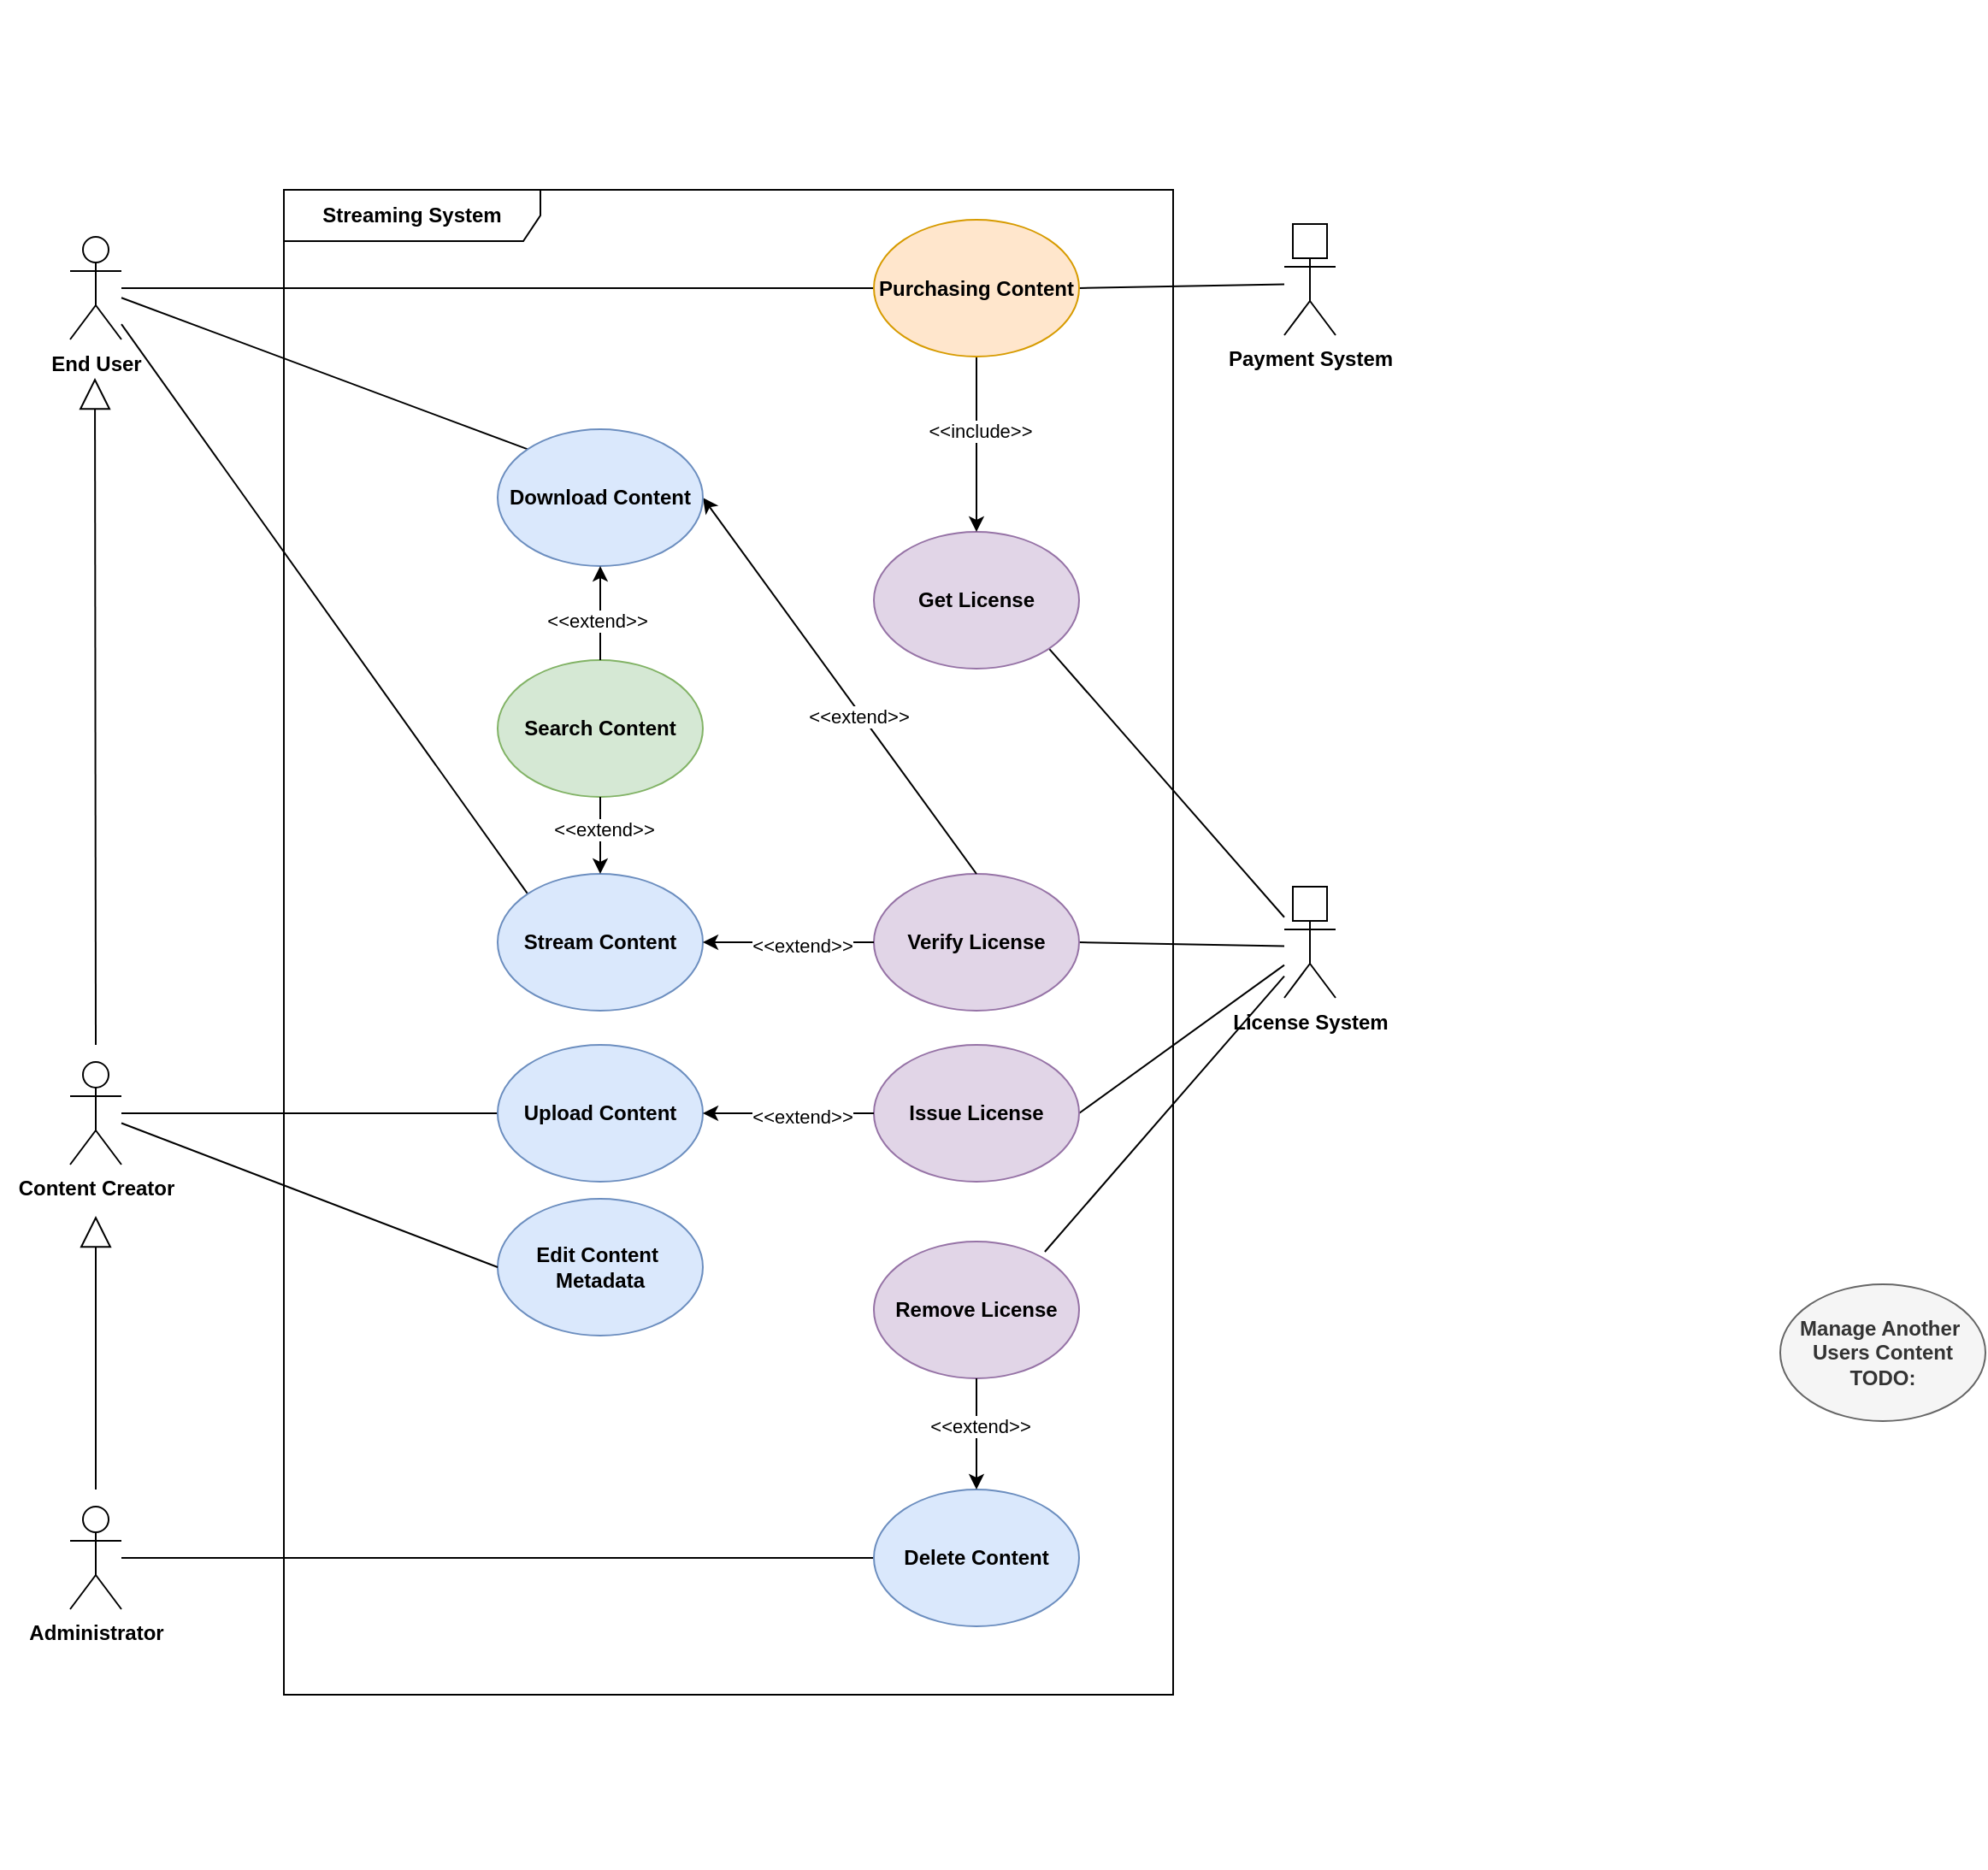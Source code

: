 <mxfile version="24.2.1" type="device">
  <diagram name="Page-1" id="yoR4f81BSue-psXf4Bo5">
    <mxGraphModel dx="2010" dy="1059" grid="1" gridSize="10" guides="1" tooltips="1" connect="1" arrows="1" fold="1" page="1" pageScale="1" pageWidth="850" pageHeight="1100" math="0" shadow="0">
      <root>
        <mxCell id="0" />
        <mxCell id="1" parent="0" />
        <mxCell id="1g0vZA3ziAIKpFJKvP0T-1" value="End User" style="shape=umlActor;verticalLabelPosition=bottom;verticalAlign=top;html=1;fontStyle=1" parent="1" vertex="1">
          <mxGeometry x="50" y="137.5" width="30" height="60" as="geometry" />
        </mxCell>
        <mxCell id="1g0vZA3ziAIKpFJKvP0T-3" value="Administrator" style="shape=umlActor;verticalLabelPosition=bottom;verticalAlign=top;html=1;fontStyle=1" parent="1" vertex="1">
          <mxGeometry x="50" y="880" width="30" height="60" as="geometry" />
        </mxCell>
        <mxCell id="1g0vZA3ziAIKpFJKvP0T-5" value="Content Creator" style="shape=umlActor;verticalLabelPosition=bottom;verticalAlign=top;html=1;fontStyle=1" parent="1" vertex="1">
          <mxGeometry x="50" y="620" width="30" height="60" as="geometry" />
        </mxCell>
        <mxCell id="ntI7J29-e9_nR_7QldBN-4" value="" style="endArrow=none;html=1;rounded=0;entryX=0;entryY=0.5;entryDx=0;entryDy=0;fontStyle=1" parent="1" source="1g0vZA3ziAIKpFJKvP0T-5" target="1g0vZA3ziAIKpFJKvP0T-35" edge="1">
          <mxGeometry width="50" height="50" relative="1" as="geometry">
            <mxPoint x="550" y="857.5" as="sourcePoint" />
            <mxPoint x="600" y="807.5" as="targetPoint" />
          </mxGeometry>
        </mxCell>
        <mxCell id="ntI7J29-e9_nR_7QldBN-5" value="" style="endArrow=none;html=1;rounded=0;entryX=1;entryY=1;entryDx=0;entryDy=0;fontStyle=1" parent="1" source="opZUWP1MInvZ8Omkorfc-9" target="SnJYljw1024A2q-Mxv-v-2" edge="1">
          <mxGeometry width="50" height="50" relative="1" as="geometry">
            <mxPoint x="700" y="497.5" as="sourcePoint" />
            <mxPoint x="640" y="502.5" as="targetPoint" />
          </mxGeometry>
        </mxCell>
        <mxCell id="ntI7J29-e9_nR_7QldBN-8" value="Payment System" style="shape=umlActor;verticalLabelPosition=bottom;verticalAlign=top;html=1;fontStyle=1" parent="1" vertex="1">
          <mxGeometry x="760" y="135" width="30" height="60" as="geometry" />
        </mxCell>
        <mxCell id="ntI7J29-e9_nR_7QldBN-9" value="" style="whiteSpace=wrap;html=1;aspect=fixed;strokeColor=default;align=center;verticalAlign=top;fontFamily=Helvetica;fontSize=12;fontColor=default;fillColor=default;fontStyle=1" parent="1" vertex="1">
          <mxGeometry x="765" y="130" width="20" height="20" as="geometry" />
        </mxCell>
        <mxCell id="SnJYljw1024A2q-Mxv-v-5" value="" style="endArrow=none;html=1;rounded=0;exitX=1;exitY=0.5;exitDx=0;exitDy=0;fontStyle=1" parent="1" source="1g0vZA3ziAIKpFJKvP0T-39" target="ntI7J29-e9_nR_7QldBN-8" edge="1">
          <mxGeometry width="50" height="50" relative="1" as="geometry">
            <mxPoint x="670" y="295" as="sourcePoint" />
            <mxPoint x="720" y="245" as="targetPoint" />
          </mxGeometry>
        </mxCell>
        <mxCell id="SnJYljw1024A2q-Mxv-v-6" value="" style="endArrow=none;html=1;rounded=0;exitX=1;exitY=0.5;exitDx=0;exitDy=0;fontStyle=1" parent="1" source="ntI7J29-e9_nR_7QldBN-1" target="opZUWP1MInvZ8Omkorfc-9" edge="1">
          <mxGeometry width="50" height="50" relative="1" as="geometry">
            <mxPoint x="670" y="632.5" as="sourcePoint" />
            <mxPoint x="740" y="534.254" as="targetPoint" />
          </mxGeometry>
        </mxCell>
        <mxCell id="SnJYljw1024A2q-Mxv-v-7" value="" style="endArrow=none;html=1;rounded=0;entryX=0;entryY=0.5;entryDx=0;entryDy=0;fontStyle=1" parent="1" source="1g0vZA3ziAIKpFJKvP0T-1" target="1g0vZA3ziAIKpFJKvP0T-39" edge="1">
          <mxGeometry width="50" height="50" relative="1" as="geometry">
            <mxPoint x="440" y="237.5" as="sourcePoint" />
            <mxPoint x="490" y="187.5" as="targetPoint" />
          </mxGeometry>
        </mxCell>
        <mxCell id="SnJYljw1024A2q-Mxv-v-8" value="" style="endArrow=none;html=1;rounded=0;entryX=0;entryY=0;entryDx=0;entryDy=0;fontStyle=1" parent="1" source="1g0vZA3ziAIKpFJKvP0T-1" target="1g0vZA3ziAIKpFJKvP0T-36" edge="1">
          <mxGeometry width="50" height="50" relative="1" as="geometry">
            <mxPoint x="300" y="157.5" as="sourcePoint" />
            <mxPoint x="350" y="107.5" as="targetPoint" />
          </mxGeometry>
        </mxCell>
        <mxCell id="SnJYljw1024A2q-Mxv-v-9" value="" style="endArrow=none;html=1;rounded=0;exitX=0;exitY=0;exitDx=0;exitDy=0;fontStyle=1" parent="1" source="1g0vZA3ziAIKpFJKvP0T-37" target="1g0vZA3ziAIKpFJKvP0T-1" edge="1">
          <mxGeometry width="50" height="50" relative="1" as="geometry">
            <mxPoint x="300" y="332.5" as="sourcePoint" />
            <mxPoint x="350" y="282.5" as="targetPoint" />
          </mxGeometry>
        </mxCell>
        <mxCell id="opZUWP1MInvZ8Omkorfc-3" value="" style="endArrow=none;html=1;rounded=0;fontStyle=1;entryX=0;entryY=0.5;entryDx=0;entryDy=0;" parent="1" source="1g0vZA3ziAIKpFJKvP0T-3" target="SnJYljw1024A2q-Mxv-v-15" edge="1">
          <mxGeometry width="50" height="50" relative="1" as="geometry">
            <mxPoint x="370" y="832.5" as="sourcePoint" />
            <mxPoint x="420" y="782.5" as="targetPoint" />
          </mxGeometry>
        </mxCell>
        <mxCell id="opZUWP1MInvZ8Omkorfc-9" value="License System" style="shape=umlActor;verticalLabelPosition=bottom;verticalAlign=top;html=1;fontStyle=1" parent="1" vertex="1">
          <mxGeometry x="760" y="522.5" width="30" height="60" as="geometry" />
        </mxCell>
        <mxCell id="opZUWP1MInvZ8Omkorfc-10" value="" style="whiteSpace=wrap;html=1;aspect=fixed;strokeColor=default;align=center;verticalAlign=top;fontFamily=Helvetica;fontSize=12;fontColor=default;fillColor=default;fontStyle=1" parent="1" vertex="1">
          <mxGeometry x="765" y="517.5" width="20" height="20" as="geometry" />
        </mxCell>
        <mxCell id="opZUWP1MInvZ8Omkorfc-14" value="" style="endArrow=none;html=1;rounded=0;exitX=1;exitY=0.5;exitDx=0;exitDy=0;fontStyle=1" parent="1" source="opZUWP1MInvZ8Omkorfc-13" target="opZUWP1MInvZ8Omkorfc-9" edge="1">
          <mxGeometry width="50" height="50" relative="1" as="geometry">
            <mxPoint x="420" y="607.5" as="sourcePoint" />
            <mxPoint x="470" y="557.5" as="targetPoint" />
          </mxGeometry>
        </mxCell>
        <mxCell id="1g0vZA3ziAIKpFJKvP0T-35" value="Upload Content" style="ellipse;whiteSpace=wrap;html=1;fillColor=#dae8fc;strokeColor=#6c8ebf;fontStyle=1" parent="1" vertex="1">
          <mxGeometry x="300" y="610" width="120" height="80" as="geometry" />
        </mxCell>
        <mxCell id="1g0vZA3ziAIKpFJKvP0T-37" value="Stream Content" style="ellipse;whiteSpace=wrap;html=1;fillColor=#dae8fc;strokeColor=#6c8ebf;fontStyle=1" parent="1" vertex="1">
          <mxGeometry x="300" y="510" width="120" height="80" as="geometry" />
        </mxCell>
        <mxCell id="ntI7J29-e9_nR_7QldBN-1" value="Issue License" style="ellipse;whiteSpace=wrap;html=1;fillColor=#e1d5e7;strokeColor=#9673a6;fontStyle=1" parent="1" vertex="1">
          <mxGeometry x="520" y="610" width="120" height="80" as="geometry" />
        </mxCell>
        <mxCell id="ntI7J29-e9_nR_7QldBN-2" value="" style="endArrow=classic;html=1;rounded=0;fontStyle=1;entryX=1;entryY=0.5;entryDx=0;entryDy=0;exitX=0;exitY=0.5;exitDx=0;exitDy=0;" parent="1" source="ntI7J29-e9_nR_7QldBN-1" target="1g0vZA3ziAIKpFJKvP0T-35" edge="1">
          <mxGeometry width="50" height="50" relative="1" as="geometry">
            <mxPoint x="480" y="735" as="sourcePoint" />
            <mxPoint x="960" y="690" as="targetPoint" />
          </mxGeometry>
        </mxCell>
        <mxCell id="ntI7J29-e9_nR_7QldBN-3" value="&amp;lt;&amp;lt;extend&amp;gt;&amp;gt;" style="edgeLabel;html=1;align=center;verticalAlign=middle;resizable=0;points=[];fontStyle=0" parent="ntI7J29-e9_nR_7QldBN-2" vertex="1" connectable="0">
          <mxGeometry x="-0.149" y="2" relative="1" as="geometry">
            <mxPoint as="offset" />
          </mxGeometry>
        </mxCell>
        <mxCell id="SnJYljw1024A2q-Mxv-v-2" value="Get License" style="ellipse;whiteSpace=wrap;html=1;fillColor=#e1d5e7;strokeColor=#9673a6;fontStyle=1" parent="1" vertex="1">
          <mxGeometry x="520" y="310" width="120" height="80" as="geometry" />
        </mxCell>
        <mxCell id="SnJYljw1024A2q-Mxv-v-3" value="" style="endArrow=classic;html=1;rounded=0;exitX=0.5;exitY=1;exitDx=0;exitDy=0;entryX=0.5;entryY=0;entryDx=0;entryDy=0;fontStyle=1" parent="1" source="1g0vZA3ziAIKpFJKvP0T-39" target="SnJYljw1024A2q-Mxv-v-2" edge="1">
          <mxGeometry width="50" height="50" relative="1" as="geometry">
            <mxPoint x="580" y="195" as="sourcePoint" />
            <mxPoint x="580" y="265" as="targetPoint" />
          </mxGeometry>
        </mxCell>
        <mxCell id="SnJYljw1024A2q-Mxv-v-4" value="&amp;lt;&amp;lt;include&amp;gt;&amp;gt;" style="edgeLabel;html=1;align=center;verticalAlign=middle;resizable=0;points=[];fontStyle=0" parent="SnJYljw1024A2q-Mxv-v-3" vertex="1" connectable="0">
          <mxGeometry x="-0.149" y="2" relative="1" as="geometry">
            <mxPoint as="offset" />
          </mxGeometry>
        </mxCell>
        <mxCell id="SnJYljw1024A2q-Mxv-v-15" value="Delete Content" style="ellipse;whiteSpace=wrap;html=1;fillColor=#dae8fc;strokeColor=#6c8ebf;fontStyle=1" parent="1" vertex="1">
          <mxGeometry x="520" y="870" width="120" height="80" as="geometry" />
        </mxCell>
        <mxCell id="opZUWP1MInvZ8Omkorfc-13" value="Verify License" style="ellipse;whiteSpace=wrap;html=1;fillColor=#e1d5e7;strokeColor=#9673a6;fontStyle=1" parent="1" vertex="1">
          <mxGeometry x="520" y="510" width="120" height="80" as="geometry" />
        </mxCell>
        <mxCell id="opZUWP1MInvZ8Omkorfc-15" value="" style="endArrow=classic;html=1;rounded=0;entryX=1;entryY=0.5;entryDx=0;entryDy=0;fontStyle=1;exitX=0.5;exitY=0;exitDx=0;exitDy=0;" parent="1" source="opZUWP1MInvZ8Omkorfc-13" target="1g0vZA3ziAIKpFJKvP0T-36" edge="1">
          <mxGeometry width="50" height="50" relative="1" as="geometry">
            <mxPoint x="430" y="505" as="sourcePoint" />
            <mxPoint x="590" y="360" as="targetPoint" />
          </mxGeometry>
        </mxCell>
        <mxCell id="opZUWP1MInvZ8Omkorfc-16" value="&amp;lt;&amp;lt;extend&amp;gt;&amp;gt;" style="edgeLabel;html=1;align=center;verticalAlign=middle;resizable=0;points=[];fontStyle=0" parent="opZUWP1MInvZ8Omkorfc-15" vertex="1" connectable="0">
          <mxGeometry x="-0.149" y="2" relative="1" as="geometry">
            <mxPoint as="offset" />
          </mxGeometry>
        </mxCell>
        <mxCell id="opZUWP1MInvZ8Omkorfc-17" value="" style="endArrow=classic;html=1;rounded=0;fontStyle=1;entryX=1;entryY=0.5;entryDx=0;entryDy=0;exitX=0;exitY=0.5;exitDx=0;exitDy=0;" parent="1" source="opZUWP1MInvZ8Omkorfc-13" target="1g0vZA3ziAIKpFJKvP0T-37" edge="1">
          <mxGeometry width="50" height="50" relative="1" as="geometry">
            <mxPoint x="470" y="460" as="sourcePoint" />
            <mxPoint x="440" y="535" as="targetPoint" />
          </mxGeometry>
        </mxCell>
        <mxCell id="opZUWP1MInvZ8Omkorfc-18" value="&amp;lt;&amp;lt;extend&amp;gt;&amp;gt;" style="edgeLabel;html=1;align=center;verticalAlign=middle;resizable=0;points=[];fontStyle=0" parent="opZUWP1MInvZ8Omkorfc-17" vertex="1" connectable="0">
          <mxGeometry x="-0.149" y="2" relative="1" as="geometry">
            <mxPoint as="offset" />
          </mxGeometry>
        </mxCell>
        <mxCell id="1g0vZA3ziAIKpFJKvP0T-36" value="Download Content" style="ellipse;whiteSpace=wrap;html=1;fillColor=#dae8fc;strokeColor=#6c8ebf;fontStyle=1" parent="1" vertex="1">
          <mxGeometry x="300" y="250" width="120" height="80" as="geometry" />
        </mxCell>
        <mxCell id="1g0vZA3ziAIKpFJKvP0T-39" value="&lt;span&gt;Purchasing Content&lt;/span&gt;" style="ellipse;whiteSpace=wrap;html=1;fillColor=#ffe6cc;strokeColor=#d79b00;fontStyle=1" parent="1" vertex="1">
          <mxGeometry x="520" y="127.5" width="120" height="80" as="geometry" />
        </mxCell>
        <mxCell id="Dzd_2CjebibT4iyNx69e-1" value="&lt;span&gt;Streaming System&lt;/span&gt;" style="shape=umlFrame;whiteSpace=wrap;html=1;pointerEvents=0;width=150;height=30;fontStyle=1" parent="1" vertex="1">
          <mxGeometry x="175" y="110" width="520" height="880" as="geometry" />
        </mxCell>
        <mxCell id="Dzd_2CjebibT4iyNx69e-10" value="Remove License" style="ellipse;whiteSpace=wrap;html=1;fillColor=#e1d5e7;strokeColor=#9673a6;fontStyle=1" parent="1" vertex="1">
          <mxGeometry x="520" y="725" width="120" height="80" as="geometry" />
        </mxCell>
        <mxCell id="Dzd_2CjebibT4iyNx69e-11" value="" style="endArrow=classic;html=1;rounded=0;entryX=0.5;entryY=0;entryDx=0;entryDy=0;fontStyle=1;exitX=0.5;exitY=1;exitDx=0;exitDy=0;" parent="1" source="Dzd_2CjebibT4iyNx69e-10" target="SnJYljw1024A2q-Mxv-v-15" edge="1">
          <mxGeometry width="50" height="50" relative="1" as="geometry">
            <mxPoint x="480" y="845" as="sourcePoint" />
            <mxPoint x="547" y="593" as="targetPoint" />
          </mxGeometry>
        </mxCell>
        <mxCell id="Dzd_2CjebibT4iyNx69e-12" value="&amp;lt;&amp;lt;extend&amp;gt;&amp;gt;" style="edgeLabel;html=1;align=center;verticalAlign=middle;resizable=0;points=[];fontStyle=0" parent="Dzd_2CjebibT4iyNx69e-11" vertex="1" connectable="0">
          <mxGeometry x="-0.149" y="2" relative="1" as="geometry">
            <mxPoint as="offset" />
          </mxGeometry>
        </mxCell>
        <mxCell id="Dzd_2CjebibT4iyNx69e-13" value="" style="endArrow=none;html=1;rounded=0;exitX=0.833;exitY=0.075;exitDx=0;exitDy=0;exitPerimeter=0;fontStyle=1" parent="1" source="Dzd_2CjebibT4iyNx69e-10" target="opZUWP1MInvZ8Omkorfc-9" edge="1">
          <mxGeometry width="50" height="50" relative="1" as="geometry">
            <mxPoint x="610" y="765" as="sourcePoint" />
            <mxPoint x="750" y="585" as="targetPoint" />
          </mxGeometry>
        </mxCell>
        <mxCell id="Dzd_2CjebibT4iyNx69e-16" value="" style="endArrow=none;html=1;rounded=0;strokeColor=#FFFFFF;" parent="1" edge="1">
          <mxGeometry width="50" height="50" relative="1" as="geometry">
            <mxPoint x="840" y="1090" as="sourcePoint" />
            <mxPoint x="840" as="targetPoint" />
          </mxGeometry>
        </mxCell>
        <mxCell id="Dzd_2CjebibT4iyNx69e-17" value="" style="endArrow=none;html=1;rounded=0;strokeColor=#FFFFFF;" parent="1" edge="1">
          <mxGeometry width="50" height="50" relative="1" as="geometry">
            <mxPoint x="10" y="1090" as="sourcePoint" />
            <mxPoint x="10" as="targetPoint" />
          </mxGeometry>
        </mxCell>
        <mxCell id="krW0TiECWz97Wqc-BhZG-1" value="Search Content" style="ellipse;whiteSpace=wrap;html=1;fillColor=#d5e8d4;strokeColor=#82b366;fontStyle=1" parent="1" vertex="1">
          <mxGeometry x="300" y="385" width="120" height="80" as="geometry" />
        </mxCell>
        <mxCell id="krW0TiECWz97Wqc-BhZG-2" value="" style="endArrow=classic;html=1;rounded=0;entryX=0.5;entryY=1;entryDx=0;entryDy=0;fontStyle=1;exitX=0.5;exitY=0;exitDx=0;exitDy=0;" parent="1" source="krW0TiECWz97Wqc-BhZG-1" target="1g0vZA3ziAIKpFJKvP0T-36" edge="1">
          <mxGeometry width="50" height="50" relative="1" as="geometry">
            <mxPoint x="360" y="285" as="sourcePoint" />
            <mxPoint x="419" y="243" as="targetPoint" />
          </mxGeometry>
        </mxCell>
        <mxCell id="krW0TiECWz97Wqc-BhZG-3" value="&amp;lt;&amp;lt;extend&amp;gt;&amp;gt;" style="edgeLabel;html=1;align=center;verticalAlign=middle;resizable=0;points=[];fontStyle=0" parent="krW0TiECWz97Wqc-BhZG-2" vertex="1" connectable="0">
          <mxGeometry x="-0.149" y="2" relative="1" as="geometry">
            <mxPoint as="offset" />
          </mxGeometry>
        </mxCell>
        <mxCell id="krW0TiECWz97Wqc-BhZG-4" value="" style="endArrow=classic;html=1;rounded=0;entryX=0.5;entryY=0;entryDx=0;entryDy=0;fontStyle=1;exitX=0.5;exitY=1;exitDx=0;exitDy=0;" parent="1" source="krW0TiECWz97Wqc-BhZG-1" target="1g0vZA3ziAIKpFJKvP0T-37" edge="1">
          <mxGeometry width="50" height="50" relative="1" as="geometry">
            <mxPoint x="548" y="402" as="sourcePoint" />
            <mxPoint x="419" y="343" as="targetPoint" />
          </mxGeometry>
        </mxCell>
        <mxCell id="krW0TiECWz97Wqc-BhZG-5" value="&amp;lt;&amp;lt;extend&amp;gt;&amp;gt;" style="edgeLabel;html=1;align=center;verticalAlign=middle;resizable=0;points=[];fontStyle=0" parent="krW0TiECWz97Wqc-BhZG-4" vertex="1" connectable="0">
          <mxGeometry x="-0.149" y="2" relative="1" as="geometry">
            <mxPoint as="offset" />
          </mxGeometry>
        </mxCell>
        <mxCell id="krW0TiECWz97Wqc-BhZG-8" value="" style="endArrow=block;endSize=16;endFill=0;html=1;rounded=0;" parent="1" edge="1">
          <mxGeometry width="160" relative="1" as="geometry">
            <mxPoint x="65" y="610" as="sourcePoint" />
            <mxPoint x="64.5" y="220" as="targetPoint" />
          </mxGeometry>
        </mxCell>
        <mxCell id="krW0TiECWz97Wqc-BhZG-9" value="" style="endArrow=block;endSize=16;endFill=0;html=1;rounded=0;" parent="1" edge="1">
          <mxGeometry width="160" relative="1" as="geometry">
            <mxPoint x="65" y="870" as="sourcePoint" />
            <mxPoint x="65" y="710" as="targetPoint" />
          </mxGeometry>
        </mxCell>
        <mxCell id="krW0TiECWz97Wqc-BhZG-13" value="Manage Another&amp;nbsp;&lt;br&gt;Users Content&lt;br&gt;TODO:" style="ellipse;whiteSpace=wrap;html=1;fillColor=#f5f5f5;strokeColor=#666666;fontStyle=1;fontColor=#333333;" parent="1" vertex="1">
          <mxGeometry x="1050" y="750" width="120" height="80" as="geometry" />
        </mxCell>
        <mxCell id="krW0TiECWz97Wqc-BhZG-14" value="Edit Content&amp;nbsp;&lt;br&gt;Metadata" style="ellipse;whiteSpace=wrap;html=1;fillColor=#dae8fc;strokeColor=#6c8ebf;fontStyle=1" parent="1" vertex="1">
          <mxGeometry x="300" y="700" width="120" height="80" as="geometry" />
        </mxCell>
        <mxCell id="krW0TiECWz97Wqc-BhZG-15" value="" style="endArrow=none;html=1;rounded=0;entryX=0;entryY=0.5;entryDx=0;entryDy=0;fontStyle=1" parent="1" source="1g0vZA3ziAIKpFJKvP0T-5" target="krW0TiECWz97Wqc-BhZG-14" edge="1">
          <mxGeometry width="50" height="50" relative="1" as="geometry">
            <mxPoint x="90" y="660" as="sourcePoint" />
            <mxPoint x="310" y="660" as="targetPoint" />
          </mxGeometry>
        </mxCell>
      </root>
    </mxGraphModel>
  </diagram>
</mxfile>
